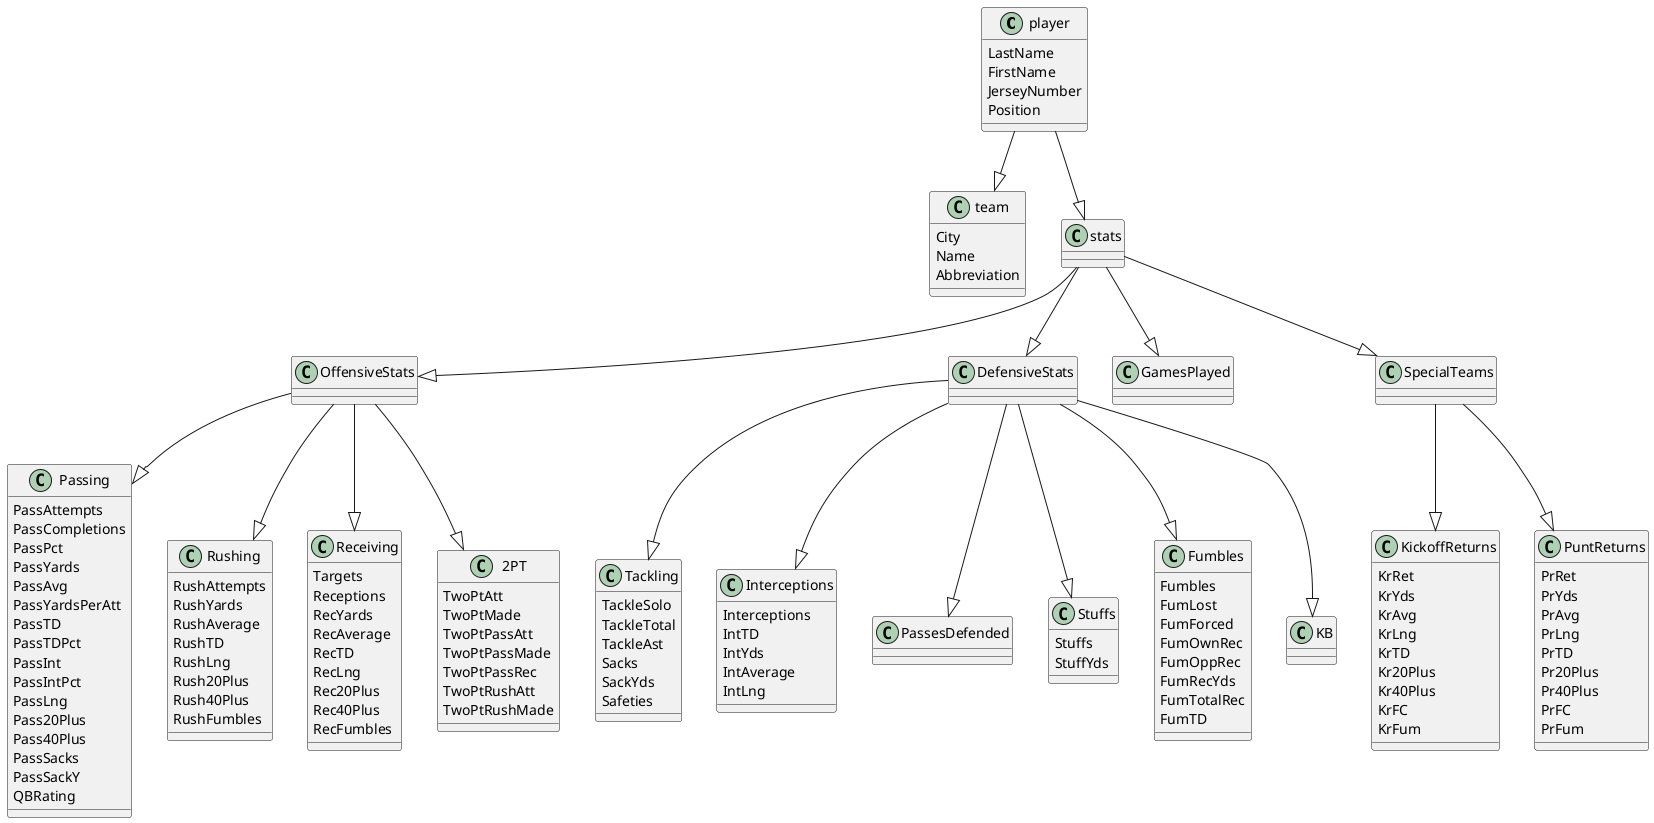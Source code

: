 @startuml

class player
class team
class stats
class OffensiveStats
class DefensiveStats


player --|> team
player --|> stats
stats --|> GamesPlayed
stats --|> OffensiveStats
stats --|> DefensiveStats
stats --|> SpecialTeams
OffensiveStats --|> Passing
OffensiveStats --|> Rushing
OffensiveStats --|> Receiving
OffensiveStats --|> 2PT
DefensiveStats --|> Tackling
DefensiveStats --|> Interceptions
DefensiveStats --|> PassesDefended
DefensiveStats --|> Stuffs
DefensiveStats --|> Fumbles
DefensiveStats --|> KB
SpecialTeams --|> KickoffReturns
SpecialTeams --|> PuntReturns

class player {
LastName
FirstName
JerseyNumber
Position
}

class team {
City
Name
Abbreviation
}

class Passing {
PassAttempts
PassCompletions
PassPct
PassYards
PassAvg
PassYardsPerAtt
PassTD
PassTDPct
PassInt
PassIntPct
PassLng
Pass20Plus
Pass40Plus
PassSacks
PassSackY
QBRating
}

class Receiving {
Targets
Receptions
RecYards
RecAverage
RecTD
RecLng
Rec20Plus
Rec40Plus
RecFumbles
}

class Rushing {
RushAttempts
RushYards
RushAverage
RushTD
RushLng
Rush20Plus
Rush40Plus
RushFumbles
}

class Tackling {
TackleSolo
TackleTotal
TackleAst
Sacks
SackYds
Safeties
}

class Interceptions {
Interceptions
IntTD
IntYds
IntAverage
IntLng
}

class Fumbles {
Fumbles
FumLost
FumForced
FumOwnRec
FumOppRec
FumRecYds
FumTotalRec
FumTD
}

class SpecialTeams {

}

class KickoffReturns {
KrRet
KrYds
KrAvg
KrLng
KrTD
Kr20Plus
Kr40Plus
KrFC
KrFum
}

class PuntReturns {
PrRet
PrYds
PrAvg
PrLng
PrTD
Pr20Plus
Pr40Plus
PrFC
PrFum
}

class Stuffs {
Stuffs
StuffYds
}

class 2PT {
TwoPtAtt
TwoPtMade
TwoPtPassAtt
TwoPtPassMade
TwoPtPassRec
TwoPtRushAtt
TwoPtRushMade
}

@enduml